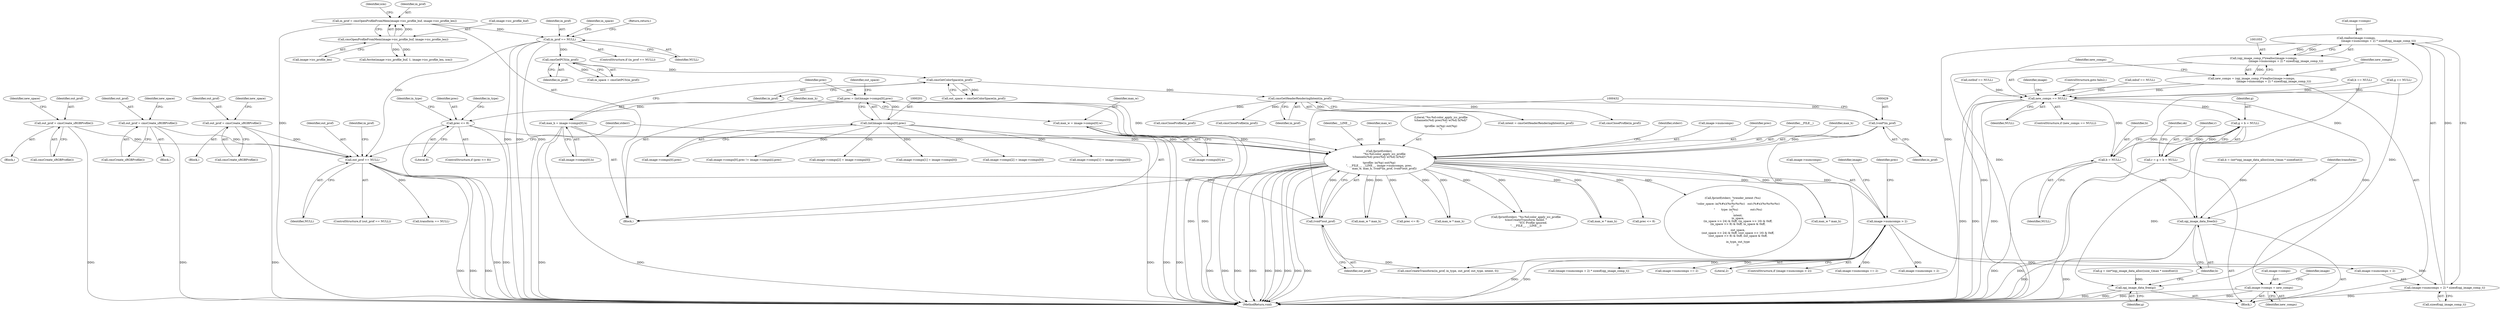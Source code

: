 digraph "0_openjpeg_2e5ab1d9987831c981ff05862e8ccf1381ed58ea@API" {
"1001056" [label="(Call,realloc(image->comps,\n                                                   (image->numcomps + 2) * sizeof(opj_image_comp_t)))"];
"1001060" [label="(Call,(image->numcomps + 2) * sizeof(opj_image_comp_t))"];
"1000507" [label="(Call,image->numcomps > 2)"];
"1000417" [label="(Call,fprintf(stderr,\n            \"%s:%d:color_apply_icc_profile\n\tchannels(%d) prec(%d) w(%d) h(%d)\"\n            \"\n\tprofile: in(%p) out(%p)\n\", __FILE__, __LINE__, image->numcomps, prec,\n            max_w, max_h, (void*)in_prof, (void*)out_prof))"];
"1000198" [label="(Call,prec = (int)image->comps[0].prec)"];
"1000200" [label="(Call,(int)image->comps[0].prec)"];
"1000320" [label="(Call,prec <= 8)"];
"1000180" [label="(Call,max_w = image->comps[0].w)"];
"1000189" [label="(Call,max_h = image->comps[0].h)"];
"1000428" [label="(Call,(void*)in_prof)"];
"1000178" [label="(Call,cmsGetHeaderRenderingIntent(in_prof))"];
"1000174" [label="(Call,cmsGetColorSpace(in_prof))"];
"1000170" [label="(Call,cmsGetPCS(in_prof))"];
"1000163" [label="(Call,in_prof == NULL)"];
"1000136" [label="(Call,in_prof = cmsOpenProfileFromMem(image->icc_profile_buf, image->icc_profile_len))"];
"1000138" [label="(Call,cmsOpenProfileFromMem(image->icc_profile_buf, image->icc_profile_len))"];
"1000431" [label="(Call,(void*)out_prof)"];
"1000410" [label="(Call,out_prof == NULL)"];
"1000338" [label="(Call,out_prof = cmsCreate_sRGBProfile())"];
"1000374" [label="(Call,out_prof = cmsCreate_sRGBProfile())"];
"1000356" [label="(Call,out_prof = cmsCreate_sRGBProfile())"];
"1001054" [label="(Call,(opj_image_comp_t*)realloc(image->comps,\n                                                   (image->numcomps + 2) * sizeof(opj_image_comp_t)))"];
"1001052" [label="(Call,new_comps = (opj_image_comp_t*)realloc(image->comps,\n                                                   (image->numcomps + 2) * sizeof(opj_image_comp_t)))"];
"1001069" [label="(Call,new_comps == NULL)"];
"1001074" [label="(Call,image->comps = new_comps)"];
"1001243" [label="(Call,g = b = NULL)"];
"1001241" [label="(Call,r = g = b = NULL)"];
"1001256" [label="(Call,opj_image_data_free(g))"];
"1001245" [label="(Call,b = NULL)"];
"1001258" [label="(Call,opj_image_data_free(b))"];
"1000142" [label="(Call,image->icc_profile_len)"];
"1000333" [label="(Identifier,in_type)"];
"1001060" [label="(Call,(image->numcomps + 2) * sizeof(opj_image_comp_t))"];
"1000316" [label="(Call,cmsCloseProfile(in_prof))"];
"1001259" [label="(Identifier,b)"];
"1001068" [label="(ControlStructure,if (new_comps == NULL))"];
"1001346" [label="(Call,(image->numcomps + 2) * sizeof(opj_image_comp_t))"];
"1000169" [label="(Identifier,in_space)"];
"1001040" [label="(Call,outbuf == NULL)"];
"1000320" [label="(Call,prec <= 8)"];
"1000422" [label="(Call,image->numcomps)"];
"1000779" [label="(Call,max_w * max_h)"];
"1001056" [label="(Call,realloc(image->comps,\n                                                   (image->numcomps + 2) * sizeof(opj_image_comp_t)))"];
"1001070" [label="(Identifier,new_comps)"];
"1000357" [label="(Identifier,out_prof)"];
"1001547" [label="(Identifier,transform)"];
"1000374" [label="(Call,out_prof = cmsCreate_sRGBProfile())"];
"1000410" [label="(Call,out_prof == NULL)"];
"1000276" [label="(Call,image->comps[0].prec != image->comps[i].prec)"];
"1001246" [label="(Identifier,b)"];
"1000425" [label="(Identifier,prec)"];
"1001243" [label="(Call,g = b = NULL)"];
"1001560" [label="(MethodReturn,void)"];
"1001247" [label="(Identifier,NULL)"];
"1001108" [label="(Call,image->comps[2] = image->comps[0])"];
"1000420" [label="(Identifier,__FILE__)"];
"1001076" [label="(Identifier,image)"];
"1000375" [label="(Identifier,out_prof)"];
"1000191" [label="(Call,image->comps[0].h)"];
"1001044" [label="(Call,g == NULL)"];
"1000147" [label="(Identifier,icm)"];
"1000167" [label="(Return,return;)"];
"1000172" [label="(Call,out_space = cmsGetColorSpace(in_prof))"];
"1001080" [label="(Call,image->numcomps == 2)"];
"1000579" [label="(Call,prec <= 8)"];
"1000190" [label="(Identifier,max_h)"];
"1001012" [label="(Call,g = (int*)opj_image_data_alloc((size_t)max * sizeof(int)))"];
"1000589" [label="(Call,max_w * max_h)"];
"1000321" [label="(Identifier,prec)"];
"1000182" [label="(Call,image->comps[0].w)"];
"1000176" [label="(Call,intent = cmsGetHeaderRenderingIntent(in_prof))"];
"1000496" [label="(Call,fprintf(stderr, \"%s:%d:color_apply_icc_profile\n\tcmsCreateTransform failed. \"\n                \"ICC Profile ignored.\n\", __FILE__, __LINE__))"];
"1000367" [label="(Block,)"];
"1000342" [label="(Identifier,new_space)"];
"1000211" [label="(Identifier,out_space)"];
"1000113" [label="(Block,)"];
"1000139" [label="(Call,image->icc_profile_buf)"];
"1001383" [label="(Call,image->comps[1] = image->comps[0])"];
"1000171" [label="(Identifier,in_prof)"];
"1000433" [label="(Identifier,out_prof)"];
"1000162" [label="(ControlStructure,if (in_prof == NULL))"];
"1000200" [label="(Call,(int)image->comps[0].prec)"];
"1000358" [label="(Call,cmsCreate_sRGBProfile())"];
"1001394" [label="(Call,image->comps[2] = image->comps[0])"];
"1001052" [label="(Call,new_comps = (opj_image_comp_t*)realloc(image->comps,\n                                                   (image->numcomps + 2) * sizeof(opj_image_comp_t)))"];
"1000164" [label="(Identifier,in_prof)"];
"1000165" [label="(Identifier,NULL)"];
"1000199" [label="(Identifier,prec)"];
"1001066" [label="(Call,sizeof(opj_image_comp_t))"];
"1000431" [label="(Call,(void*)out_prof)"];
"1000983" [label="(Call,max_w * max_h)"];
"1000376" [label="(Call,cmsCreate_sRGBProfile())"];
"1000417" [label="(Call,fprintf(stderr,\n            \"%s:%d:color_apply_icc_profile\n\tchannels(%d) prec(%d) w(%d) h(%d)\"\n            \"\n\tprofile: in(%p) out(%p)\n\", __FILE__, __LINE__, image->numcomps, prec,\n            max_w, max_h, (void*)in_prof, (void*)out_prof))"];
"1000975" [label="(Block,)"];
"1000430" [label="(Identifier,in_prof)"];
"1000415" [label="(Identifier,in_prof)"];
"1001078" [label="(Identifier,new_comps)"];
"1000339" [label="(Identifier,out_prof)"];
"1000168" [label="(Call,in_space = cmsGetPCS(in_prof))"];
"1000973" [label="(Identifier,prec)"];
"1001047" [label="(Call,b == NULL)"];
"1000414" [label="(Call,cmsCloseProfile(in_prof))"];
"1000325" [label="(Identifier,in_type)"];
"1000506" [label="(ControlStructure,if (image->numcomps > 2))"];
"1000508" [label="(Call,image->numcomps)"];
"1000520" [label="(Identifier,image)"];
"1000322" [label="(Literal,8)"];
"1001073" [label="(ControlStructure,goto fails2;)"];
"1001054" [label="(Call,(opj_image_comp_t*)realloc(image->comps,\n                                                   (image->numcomps + 2) * sizeof(opj_image_comp_t)))"];
"1000170" [label="(Call,cmsGetPCS(in_prof))"];
"1001256" [label="(Call,opj_image_data_free(g))"];
"1000427" [label="(Identifier,max_h)"];
"1000411" [label="(Identifier,out_prof)"];
"1000180" [label="(Call,max_w = image->comps[0].w)"];
"1000181" [label="(Identifier,max_w)"];
"1001245" [label="(Call,b = NULL)"];
"1001366" [label="(Call,image->numcomps == 2)"];
"1001075" [label="(Call,image->comps)"];
"1001082" [label="(Identifier,image)"];
"1000137" [label="(Identifier,in_prof)"];
"1000356" [label="(Call,out_prof = cmsCreate_sRGBProfile())"];
"1000412" [label="(Identifier,NULL)"];
"1000507" [label="(Call,image->numcomps > 2)"];
"1000319" [label="(ControlStructure,if (prec <= 8))"];
"1000198" [label="(Call,prec = (int)image->comps[0].prec)"];
"1001241" [label="(Call,r = g = b = NULL)"];
"1000338" [label="(Call,out_prof = cmsCreate_sRGBProfile())"];
"1001249" [label="(Identifier,ok)"];
"1000349" [label="(Block,)"];
"1001242" [label="(Identifier,r)"];
"1001036" [label="(Call,inbuf == NULL)"];
"1000421" [label="(Identifier,__LINE__)"];
"1000972" [label="(Call,prec <= 8)"];
"1001071" [label="(Identifier,NULL)"];
"1000434" [label="(Call,fprintf(stderr, \"\trender_intent (%u)\n\t\"\n            \"color_space: in(%#x)(%c%c%c%c)   out:(%#x)(%c%c%c%c)\n\t\"\n            \"       type: in(%u)              out:(%u)\n\",\n            intent,\n            in_space,\n            (in_space >> 24) & 0xff, (in_space >> 16) & 0xff,\n            (in_space >> 8) & 0xff, in_space & 0xff,\n\n            out_space,\n            (out_space >> 24) & 0xff, (out_space >> 16) & 0xff,\n            (out_space >> 8) & 0xff, out_space & 0xff,\n\n            in_type, out_type\n           ))"];
"1001257" [label="(Identifier,g)"];
"1000189" [label="(Call,max_h = image->comps[0].h)"];
"1000138" [label="(Call,cmsOpenProfileFromMem(image->icc_profile_buf, image->icc_profile_len))"];
"1001347" [label="(Call,image->numcomps + 2)"];
"1001074" [label="(Call,image->comps = new_comps)"];
"1000175" [label="(Identifier,in_prof)"];
"1000340" [label="(Call,cmsCreate_sRGBProfile())"];
"1000163" [label="(Call,in_prof == NULL)"];
"1000426" [label="(Identifier,max_w)"];
"1001258" [label="(Call,opj_image_data_free(b))"];
"1000179" [label="(Identifier,in_prof)"];
"1001097" [label="(Call,image->comps[1] = image->comps[0])"];
"1000409" [label="(ControlStructure,if (out_prof == NULL))"];
"1000174" [label="(Call,cmsGetColorSpace(in_prof))"];
"1000360" [label="(Identifier,new_space)"];
"1001244" [label="(Identifier,g)"];
"1000419" [label="(Literal,\"%s:%d:color_apply_icc_profile\n\tchannels(%d) prec(%d) w(%d) h(%d)\"\n            \"\n\tprofile: in(%p) out(%p)\n\")"];
"1000202" [label="(Call,image->comps[0].prec)"];
"1001061" [label="(Call,image->numcomps + 2)"];
"1001023" [label="(Call,b = (int*)opj_image_data_alloc((size_t)max * sizeof(int)))"];
"1000406" [label="(Call,cmsCloseProfile(in_prof))"];
"1000178" [label="(Call,cmsGetHeaderRenderingIntent(in_prof))"];
"1000213" [label="(Block,)"];
"1000378" [label="(Identifier,new_space)"];
"1000435" [label="(Identifier,stderr)"];
"1000151" [label="(Call,fwrite(image->icc_profile_buf, 1, image->icc_profile_len, icm))"];
"1001053" [label="(Identifier,new_comps)"];
"1000428" [label="(Call,(void*)in_prof)"];
"1000492" [label="(Call,transform == NULL)"];
"1001057" [label="(Call,image->comps)"];
"1000480" [label="(Call,cmsCreateTransform(in_prof, in_type, out_prof, out_type, intent, 0))"];
"1001069" [label="(Call,new_comps == NULL)"];
"1000136" [label="(Call,in_prof = cmsOpenProfileFromMem(image->icc_profile_buf, image->icc_profile_len))"];
"1000511" [label="(Literal,2)"];
"1001269" [label="(Call,max_w * max_h)"];
"1000418" [label="(Identifier,stderr)"];
"1001056" -> "1001054"  [label="AST: "];
"1001056" -> "1001060"  [label="CFG: "];
"1001057" -> "1001056"  [label="AST: "];
"1001060" -> "1001056"  [label="AST: "];
"1001054" -> "1001056"  [label="CFG: "];
"1001056" -> "1001560"  [label="DDG: "];
"1001056" -> "1001560"  [label="DDG: "];
"1001056" -> "1001054"  [label="DDG: "];
"1001056" -> "1001054"  [label="DDG: "];
"1001060" -> "1001056"  [label="DDG: "];
"1001060" -> "1001066"  [label="CFG: "];
"1001061" -> "1001060"  [label="AST: "];
"1001066" -> "1001060"  [label="AST: "];
"1001060" -> "1001560"  [label="DDG: "];
"1000507" -> "1001060"  [label="DDG: "];
"1000507" -> "1000506"  [label="AST: "];
"1000507" -> "1000511"  [label="CFG: "];
"1000508" -> "1000507"  [label="AST: "];
"1000511" -> "1000507"  [label="AST: "];
"1000520" -> "1000507"  [label="CFG: "];
"1000973" -> "1000507"  [label="CFG: "];
"1000507" -> "1001560"  [label="DDG: "];
"1000507" -> "1001560"  [label="DDG: "];
"1000417" -> "1000507"  [label="DDG: "];
"1000507" -> "1001061"  [label="DDG: "];
"1000507" -> "1001080"  [label="DDG: "];
"1000507" -> "1001346"  [label="DDG: "];
"1000507" -> "1001347"  [label="DDG: "];
"1000507" -> "1001366"  [label="DDG: "];
"1000417" -> "1000113"  [label="AST: "];
"1000417" -> "1000431"  [label="CFG: "];
"1000418" -> "1000417"  [label="AST: "];
"1000419" -> "1000417"  [label="AST: "];
"1000420" -> "1000417"  [label="AST: "];
"1000421" -> "1000417"  [label="AST: "];
"1000422" -> "1000417"  [label="AST: "];
"1000425" -> "1000417"  [label="AST: "];
"1000426" -> "1000417"  [label="AST: "];
"1000427" -> "1000417"  [label="AST: "];
"1000428" -> "1000417"  [label="AST: "];
"1000431" -> "1000417"  [label="AST: "];
"1000435" -> "1000417"  [label="CFG: "];
"1000417" -> "1001560"  [label="DDG: "];
"1000417" -> "1001560"  [label="DDG: "];
"1000417" -> "1001560"  [label="DDG: "];
"1000417" -> "1001560"  [label="DDG: "];
"1000417" -> "1001560"  [label="DDG: "];
"1000417" -> "1001560"  [label="DDG: "];
"1000417" -> "1001560"  [label="DDG: "];
"1000417" -> "1001560"  [label="DDG: "];
"1000417" -> "1001560"  [label="DDG: "];
"1000198" -> "1000417"  [label="DDG: "];
"1000320" -> "1000417"  [label="DDG: "];
"1000180" -> "1000417"  [label="DDG: "];
"1000189" -> "1000417"  [label="DDG: "];
"1000428" -> "1000417"  [label="DDG: "];
"1000431" -> "1000417"  [label="DDG: "];
"1000417" -> "1000434"  [label="DDG: "];
"1000417" -> "1000496"  [label="DDG: "];
"1000417" -> "1000496"  [label="DDG: "];
"1000417" -> "1000579"  [label="DDG: "];
"1000417" -> "1000589"  [label="DDG: "];
"1000417" -> "1000589"  [label="DDG: "];
"1000417" -> "1000779"  [label="DDG: "];
"1000417" -> "1000779"  [label="DDG: "];
"1000417" -> "1000972"  [label="DDG: "];
"1000417" -> "1000983"  [label="DDG: "];
"1000417" -> "1000983"  [label="DDG: "];
"1000417" -> "1001269"  [label="DDG: "];
"1000417" -> "1001269"  [label="DDG: "];
"1000198" -> "1000113"  [label="AST: "];
"1000198" -> "1000200"  [label="CFG: "];
"1000199" -> "1000198"  [label="AST: "];
"1000200" -> "1000198"  [label="AST: "];
"1000211" -> "1000198"  [label="CFG: "];
"1000198" -> "1001560"  [label="DDG: "];
"1000198" -> "1001560"  [label="DDG: "];
"1000200" -> "1000198"  [label="DDG: "];
"1000198" -> "1000320"  [label="DDG: "];
"1000200" -> "1000202"  [label="CFG: "];
"1000201" -> "1000200"  [label="AST: "];
"1000202" -> "1000200"  [label="AST: "];
"1000200" -> "1001560"  [label="DDG: "];
"1000200" -> "1000276"  [label="DDG: "];
"1000200" -> "1001097"  [label="DDG: "];
"1000200" -> "1001108"  [label="DDG: "];
"1000200" -> "1001383"  [label="DDG: "];
"1000200" -> "1001394"  [label="DDG: "];
"1000320" -> "1000319"  [label="AST: "];
"1000320" -> "1000322"  [label="CFG: "];
"1000321" -> "1000320"  [label="AST: "];
"1000322" -> "1000320"  [label="AST: "];
"1000325" -> "1000320"  [label="CFG: "];
"1000333" -> "1000320"  [label="CFG: "];
"1000320" -> "1001560"  [label="DDG: "];
"1000320" -> "1001560"  [label="DDG: "];
"1000180" -> "1000113"  [label="AST: "];
"1000180" -> "1000182"  [label="CFG: "];
"1000181" -> "1000180"  [label="AST: "];
"1000182" -> "1000180"  [label="AST: "];
"1000190" -> "1000180"  [label="CFG: "];
"1000180" -> "1001560"  [label="DDG: "];
"1000180" -> "1001560"  [label="DDG: "];
"1000189" -> "1000113"  [label="AST: "];
"1000189" -> "1000191"  [label="CFG: "];
"1000190" -> "1000189"  [label="AST: "];
"1000191" -> "1000189"  [label="AST: "];
"1000199" -> "1000189"  [label="CFG: "];
"1000189" -> "1001560"  [label="DDG: "];
"1000189" -> "1001560"  [label="DDG: "];
"1000428" -> "1000430"  [label="CFG: "];
"1000429" -> "1000428"  [label="AST: "];
"1000430" -> "1000428"  [label="AST: "];
"1000432" -> "1000428"  [label="CFG: "];
"1000178" -> "1000428"  [label="DDG: "];
"1000428" -> "1000480"  [label="DDG: "];
"1000178" -> "1000176"  [label="AST: "];
"1000178" -> "1000179"  [label="CFG: "];
"1000179" -> "1000178"  [label="AST: "];
"1000176" -> "1000178"  [label="CFG: "];
"1000178" -> "1000176"  [label="DDG: "];
"1000174" -> "1000178"  [label="DDG: "];
"1000178" -> "1000316"  [label="DDG: "];
"1000178" -> "1000406"  [label="DDG: "];
"1000178" -> "1000414"  [label="DDG: "];
"1000174" -> "1000172"  [label="AST: "];
"1000174" -> "1000175"  [label="CFG: "];
"1000175" -> "1000174"  [label="AST: "];
"1000172" -> "1000174"  [label="CFG: "];
"1000174" -> "1000172"  [label="DDG: "];
"1000170" -> "1000174"  [label="DDG: "];
"1000170" -> "1000168"  [label="AST: "];
"1000170" -> "1000171"  [label="CFG: "];
"1000171" -> "1000170"  [label="AST: "];
"1000168" -> "1000170"  [label="CFG: "];
"1000170" -> "1000168"  [label="DDG: "];
"1000163" -> "1000170"  [label="DDG: "];
"1000163" -> "1000162"  [label="AST: "];
"1000163" -> "1000165"  [label="CFG: "];
"1000164" -> "1000163"  [label="AST: "];
"1000165" -> "1000163"  [label="AST: "];
"1000167" -> "1000163"  [label="CFG: "];
"1000169" -> "1000163"  [label="CFG: "];
"1000163" -> "1001560"  [label="DDG: "];
"1000163" -> "1001560"  [label="DDG: "];
"1000163" -> "1001560"  [label="DDG: "];
"1000136" -> "1000163"  [label="DDG: "];
"1000163" -> "1000410"  [label="DDG: "];
"1000136" -> "1000113"  [label="AST: "];
"1000136" -> "1000138"  [label="CFG: "];
"1000137" -> "1000136"  [label="AST: "];
"1000138" -> "1000136"  [label="AST: "];
"1000147" -> "1000136"  [label="CFG: "];
"1000136" -> "1001560"  [label="DDG: "];
"1000138" -> "1000136"  [label="DDG: "];
"1000138" -> "1000136"  [label="DDG: "];
"1000138" -> "1000142"  [label="CFG: "];
"1000139" -> "1000138"  [label="AST: "];
"1000142" -> "1000138"  [label="AST: "];
"1000138" -> "1000151"  [label="DDG: "];
"1000138" -> "1000151"  [label="DDG: "];
"1000431" -> "1000433"  [label="CFG: "];
"1000432" -> "1000431"  [label="AST: "];
"1000433" -> "1000431"  [label="AST: "];
"1000410" -> "1000431"  [label="DDG: "];
"1000431" -> "1000480"  [label="DDG: "];
"1000410" -> "1000409"  [label="AST: "];
"1000410" -> "1000412"  [label="CFG: "];
"1000411" -> "1000410"  [label="AST: "];
"1000412" -> "1000410"  [label="AST: "];
"1000415" -> "1000410"  [label="CFG: "];
"1000418" -> "1000410"  [label="CFG: "];
"1000410" -> "1001560"  [label="DDG: "];
"1000410" -> "1001560"  [label="DDG: "];
"1000410" -> "1001560"  [label="DDG: "];
"1000338" -> "1000410"  [label="DDG: "];
"1000374" -> "1000410"  [label="DDG: "];
"1000356" -> "1000410"  [label="DDG: "];
"1000410" -> "1000492"  [label="DDG: "];
"1000338" -> "1000213"  [label="AST: "];
"1000338" -> "1000340"  [label="CFG: "];
"1000339" -> "1000338"  [label="AST: "];
"1000340" -> "1000338"  [label="AST: "];
"1000342" -> "1000338"  [label="CFG: "];
"1000338" -> "1001560"  [label="DDG: "];
"1000374" -> "1000367"  [label="AST: "];
"1000374" -> "1000376"  [label="CFG: "];
"1000375" -> "1000374"  [label="AST: "];
"1000376" -> "1000374"  [label="AST: "];
"1000378" -> "1000374"  [label="CFG: "];
"1000374" -> "1001560"  [label="DDG: "];
"1000356" -> "1000349"  [label="AST: "];
"1000356" -> "1000358"  [label="CFG: "];
"1000357" -> "1000356"  [label="AST: "];
"1000358" -> "1000356"  [label="AST: "];
"1000360" -> "1000356"  [label="CFG: "];
"1000356" -> "1001560"  [label="DDG: "];
"1001054" -> "1001052"  [label="AST: "];
"1001055" -> "1001054"  [label="AST: "];
"1001052" -> "1001054"  [label="CFG: "];
"1001054" -> "1001560"  [label="DDG: "];
"1001054" -> "1001052"  [label="DDG: "];
"1001052" -> "1000975"  [label="AST: "];
"1001053" -> "1001052"  [label="AST: "];
"1001070" -> "1001052"  [label="CFG: "];
"1001052" -> "1001560"  [label="DDG: "];
"1001052" -> "1001069"  [label="DDG: "];
"1001069" -> "1001068"  [label="AST: "];
"1001069" -> "1001071"  [label="CFG: "];
"1001070" -> "1001069"  [label="AST: "];
"1001071" -> "1001069"  [label="AST: "];
"1001073" -> "1001069"  [label="CFG: "];
"1001076" -> "1001069"  [label="CFG: "];
"1001069" -> "1001560"  [label="DDG: "];
"1001069" -> "1001560"  [label="DDG: "];
"1001069" -> "1001560"  [label="DDG: "];
"1001047" -> "1001069"  [label="DDG: "];
"1001036" -> "1001069"  [label="DDG: "];
"1001040" -> "1001069"  [label="DDG: "];
"1001044" -> "1001069"  [label="DDG: "];
"1001069" -> "1001074"  [label="DDG: "];
"1001069" -> "1001243"  [label="DDG: "];
"1001069" -> "1001245"  [label="DDG: "];
"1001074" -> "1000975"  [label="AST: "];
"1001074" -> "1001078"  [label="CFG: "];
"1001075" -> "1001074"  [label="AST: "];
"1001078" -> "1001074"  [label="AST: "];
"1001082" -> "1001074"  [label="CFG: "];
"1001074" -> "1001560"  [label="DDG: "];
"1001074" -> "1001560"  [label="DDG: "];
"1001243" -> "1001241"  [label="AST: "];
"1001243" -> "1001245"  [label="CFG: "];
"1001244" -> "1001243"  [label="AST: "];
"1001245" -> "1001243"  [label="AST: "];
"1001241" -> "1001243"  [label="CFG: "];
"1001243" -> "1001241"  [label="DDG: "];
"1001245" -> "1001243"  [label="DDG: "];
"1001243" -> "1001256"  [label="DDG: "];
"1001241" -> "1000975"  [label="AST: "];
"1001242" -> "1001241"  [label="AST: "];
"1001249" -> "1001241"  [label="CFG: "];
"1001241" -> "1001560"  [label="DDG: "];
"1001256" -> "1000975"  [label="AST: "];
"1001256" -> "1001257"  [label="CFG: "];
"1001257" -> "1001256"  [label="AST: "];
"1001259" -> "1001256"  [label="CFG: "];
"1001256" -> "1001560"  [label="DDG: "];
"1001256" -> "1001560"  [label="DDG: "];
"1001044" -> "1001256"  [label="DDG: "];
"1001012" -> "1001256"  [label="DDG: "];
"1001245" -> "1001247"  [label="CFG: "];
"1001246" -> "1001245"  [label="AST: "];
"1001247" -> "1001245"  [label="AST: "];
"1001245" -> "1001560"  [label="DDG: "];
"1001245" -> "1001258"  [label="DDG: "];
"1001258" -> "1000975"  [label="AST: "];
"1001258" -> "1001259"  [label="CFG: "];
"1001259" -> "1001258"  [label="AST: "];
"1001547" -> "1001258"  [label="CFG: "];
"1001258" -> "1001560"  [label="DDG: "];
"1001258" -> "1001560"  [label="DDG: "];
"1001023" -> "1001258"  [label="DDG: "];
"1001047" -> "1001258"  [label="DDG: "];
}
